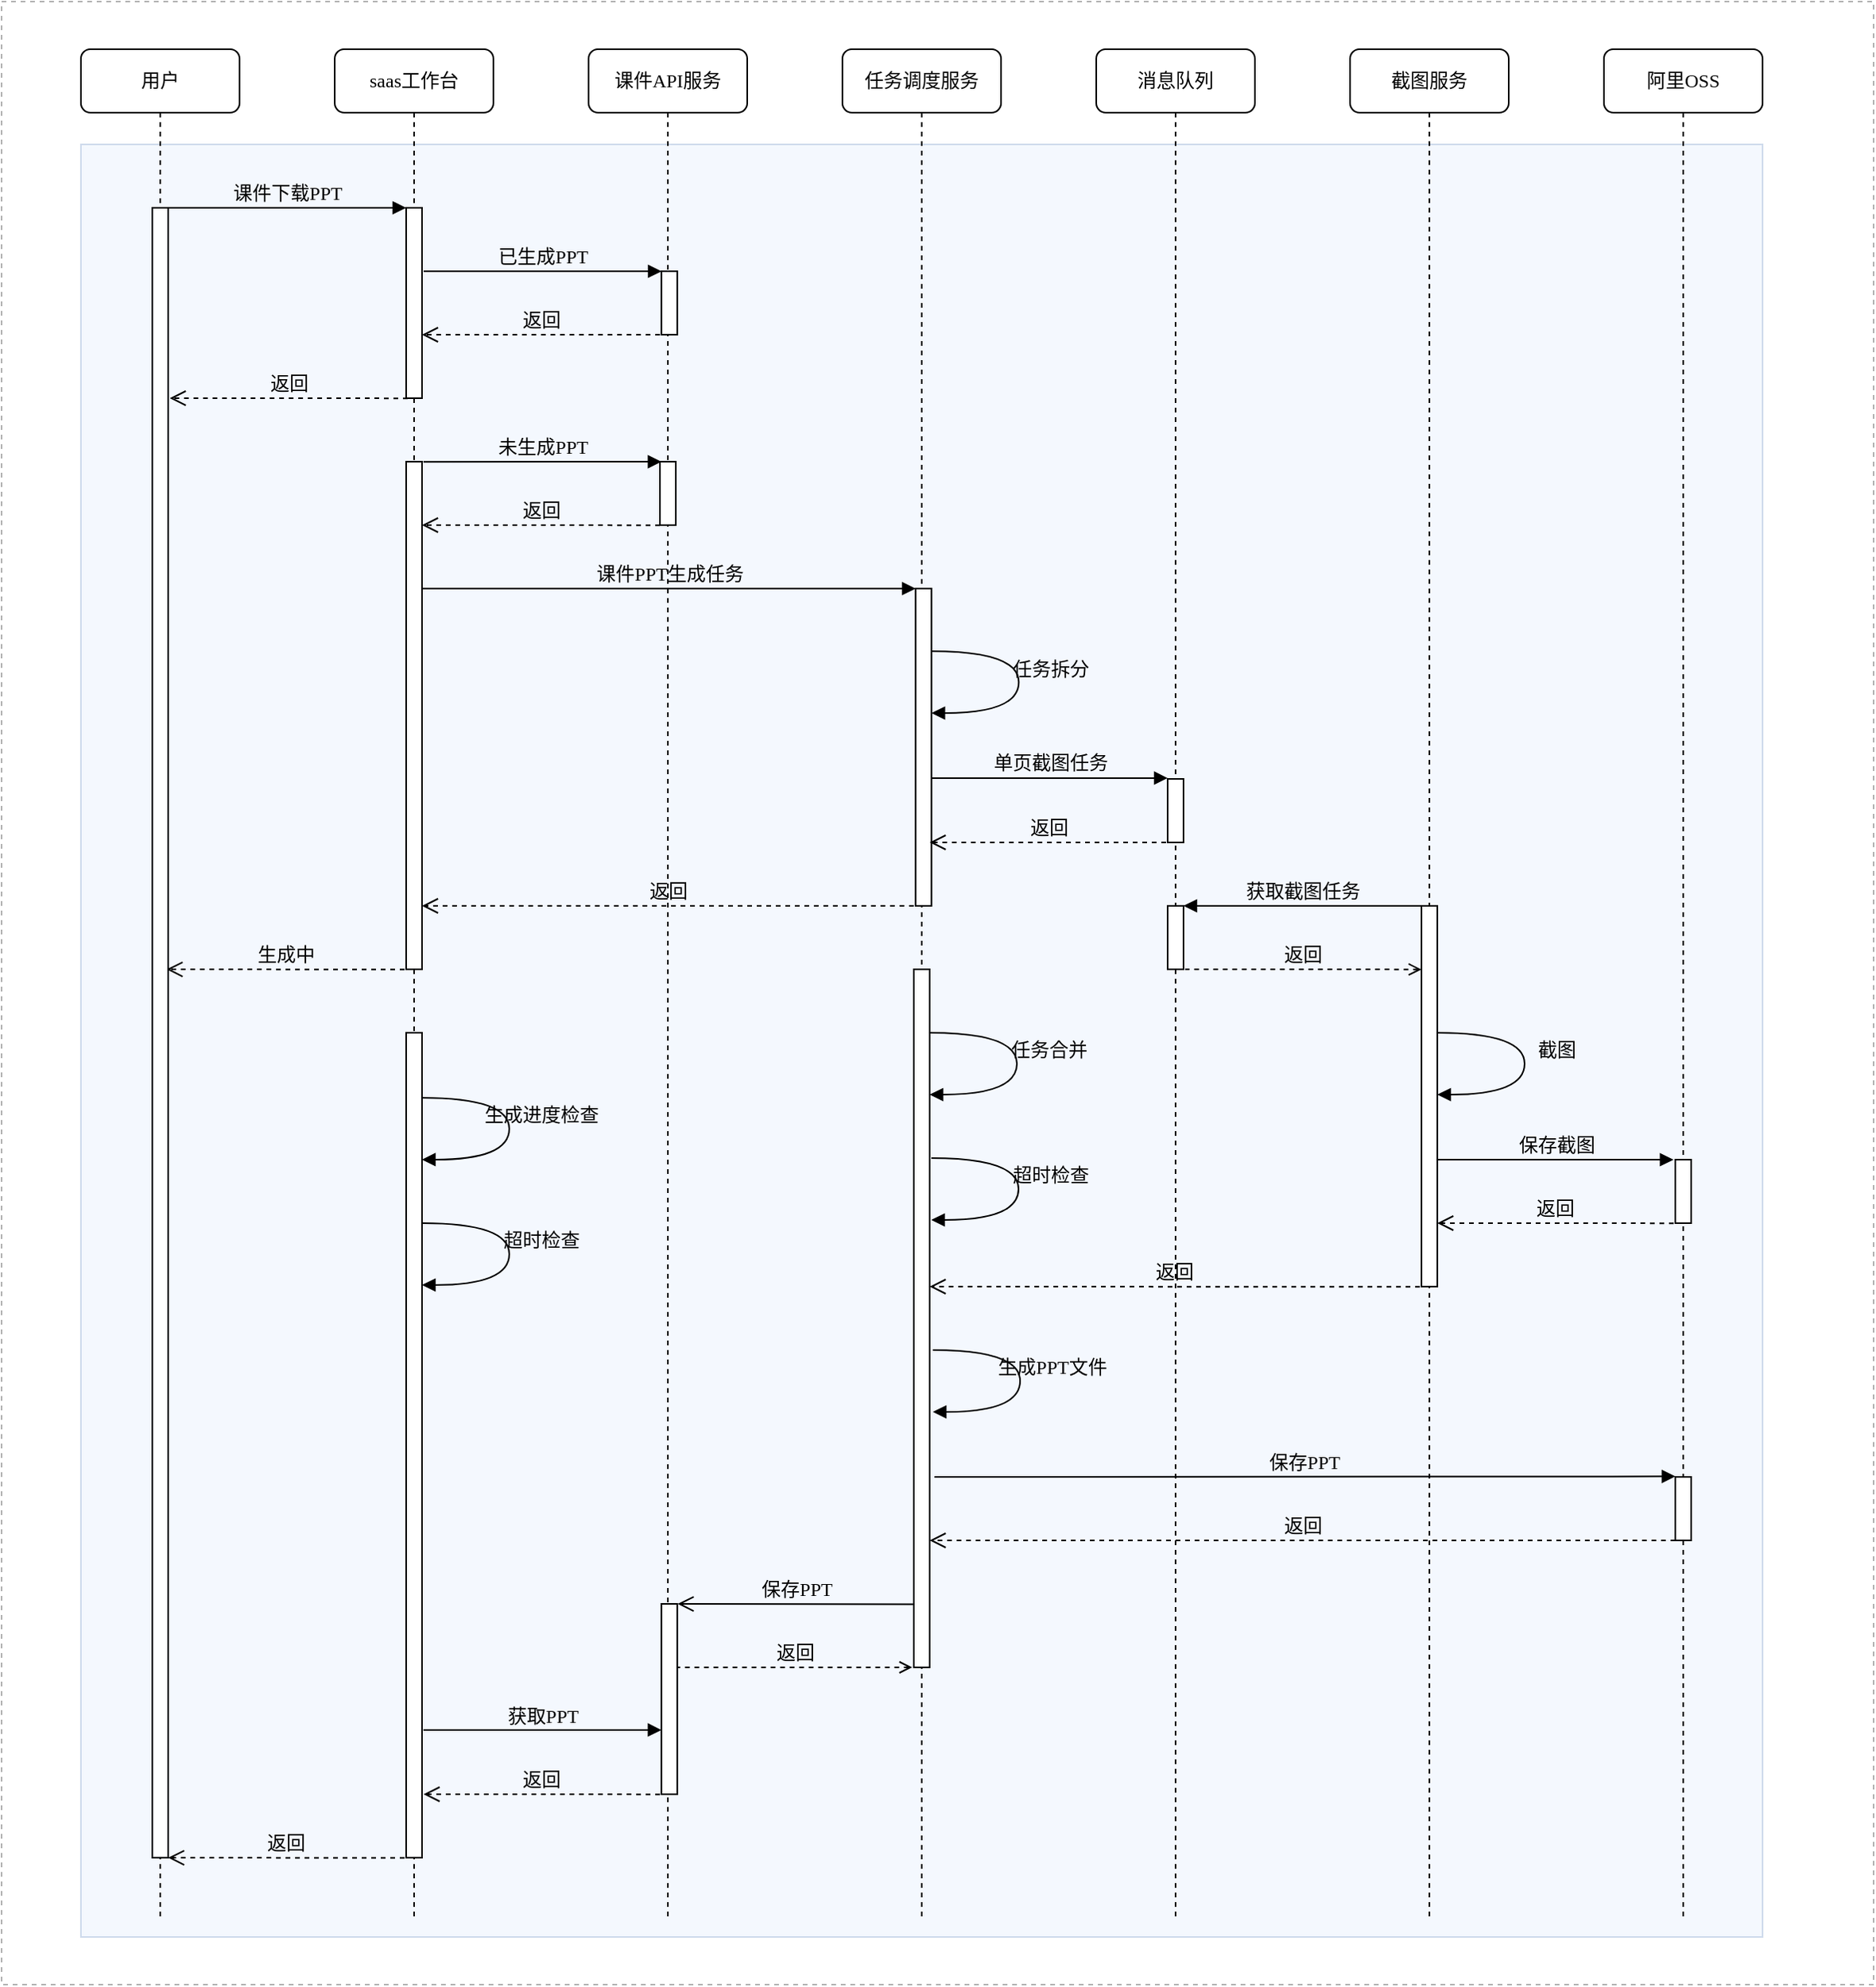 <mxfile version="24.0.4" type="github">
  <diagram name="第 1 页" id="GcDCPGvoP4L_9R7vlP1d">
    <mxGraphModel dx="840" dy="496" grid="1" gridSize="10" guides="1" tooltips="1" connect="1" arrows="1" fold="1" page="1" pageScale="1" pageWidth="827" pageHeight="1169" math="0" shadow="0">
      <root>
        <mxCell id="0" />
        <mxCell id="1" parent="0" />
        <mxCell id="blYR4sCcMmHHItJsjOj6-1" value="" style="rounded=0;whiteSpace=wrap;html=1;dashed=1;opacity=30;" vertex="1" parent="1">
          <mxGeometry x="30" y="50" width="1180" height="1250" as="geometry" />
        </mxCell>
        <mxCell id="blYR4sCcMmHHItJsjOj6-72" value="" style="rounded=0;whiteSpace=wrap;html=1;fillColor=#dae8fc;strokeColor=#6c8ebf;opacity=30;" vertex="1" parent="1">
          <mxGeometry x="80" y="140" width="1060" height="1130" as="geometry" />
        </mxCell>
        <mxCell id="blYR4sCcMmHHItJsjOj6-2" value="阿里OSS" style="shape=umlLifeline;perimeter=lifelinePerimeter;whiteSpace=wrap;html=1;container=1;collapsible=0;recursiveResize=0;outlineConnect=0;rounded=1;shadow=0;comic=0;labelBackgroundColor=none;strokeWidth=1;fontFamily=Verdana;fontSize=12;align=center;" vertex="1" parent="1">
          <mxGeometry x="1040" y="80" width="100" height="1180" as="geometry" />
        </mxCell>
        <mxCell id="blYR4sCcMmHHItJsjOj6-54" value="保存截图" style="html=1;verticalAlign=bottom;endArrow=block;labelBackgroundColor=none;fontFamily=Verdana;fontSize=12;edgeStyle=elbowEdgeStyle;elbow=vertical;" edge="1" parent="blYR4sCcMmHHItJsjOj6-2">
          <mxGeometry x="-0.002" relative="1" as="geometry">
            <mxPoint x="-105" y="700" as="sourcePoint" />
            <Array as="points">
              <mxPoint x="-50" y="700" />
              <mxPoint x="-40" y="760" />
              <mxPoint y="770" />
              <mxPoint x="-20" y="730" />
              <mxPoint x="-100" y="620" />
            </Array>
            <mxPoint x="43.85" y="700.54" as="targetPoint" />
            <mxPoint as="offset" />
          </mxGeometry>
        </mxCell>
        <mxCell id="blYR4sCcMmHHItJsjOj6-25" value="消息队列" style="shape=umlLifeline;perimeter=lifelinePerimeter;whiteSpace=wrap;html=1;container=1;collapsible=0;recursiveResize=0;outlineConnect=0;rounded=1;shadow=0;comic=0;labelBackgroundColor=none;strokeWidth=1;fontFamily=Verdana;fontSize=12;align=center;" vertex="1" parent="1">
          <mxGeometry x="720" y="80" width="100" height="1180" as="geometry" />
        </mxCell>
        <mxCell id="blYR4sCcMmHHItJsjOj6-19" value="" style="html=1;points=[];perimeter=orthogonalPerimeter;rounded=0;shadow=0;comic=0;labelBackgroundColor=none;strokeWidth=1;fontFamily=Verdana;fontSize=12;align=center;" vertex="1" parent="blYR4sCcMmHHItJsjOj6-25">
          <mxGeometry x="45" y="460" width="10" height="40" as="geometry" />
        </mxCell>
        <mxCell id="blYR4sCcMmHHItJsjOj6-60" value="保存PPT" style="html=1;verticalAlign=bottom;endArrow=block;labelBackgroundColor=none;fontFamily=Verdana;fontSize=12;edgeStyle=elbowEdgeStyle;elbow=vertical;" edge="1" parent="blYR4sCcMmHHItJsjOj6-25">
          <mxGeometry x="-0.002" relative="1" as="geometry">
            <mxPoint x="-102" y="900" as="sourcePoint" />
            <Array as="points">
              <mxPoint x="-48.85" y="899.66" />
              <mxPoint x="-38.85" y="959.66" />
              <mxPoint x="1.15" y="969.66" />
              <mxPoint x="-18.85" y="929.66" />
              <mxPoint x="-98.85" y="819.66" />
            </Array>
            <mxPoint x="365" y="900" as="targetPoint" />
            <mxPoint as="offset" />
          </mxGeometry>
        </mxCell>
        <mxCell id="blYR4sCcMmHHItJsjOj6-4" value="截图服务" style="shape=umlLifeline;perimeter=lifelinePerimeter;whiteSpace=wrap;html=1;container=1;collapsible=0;recursiveResize=0;outlineConnect=0;rounded=1;shadow=0;comic=0;labelBackgroundColor=none;strokeWidth=1;fontFamily=Verdana;fontSize=12;align=center;" vertex="1" parent="1">
          <mxGeometry x="880" y="80" width="100" height="1180" as="geometry" />
        </mxCell>
        <mxCell id="blYR4sCcMmHHItJsjOj6-44" value="返回" style="html=1;verticalAlign=bottom;endArrow=open;dashed=1;endSize=8;labelBackgroundColor=none;fontFamily=Verdana;fontSize=12;edgeStyle=elbowEdgeStyle;elbow=vertical;" edge="1" parent="blYR4sCcMmHHItJsjOj6-4">
          <mxGeometry x="0.003" relative="1" as="geometry">
            <mxPoint x="-585" y="180" as="targetPoint" />
            <Array as="points" />
            <mxPoint x="-435" y="180" as="sourcePoint" />
            <mxPoint as="offset" />
          </mxGeometry>
        </mxCell>
        <mxCell id="blYR4sCcMmHHItJsjOj6-45" value="返回" style="html=1;verticalAlign=bottom;endArrow=open;dashed=1;endSize=8;labelBackgroundColor=none;fontFamily=Verdana;fontSize=12;edgeStyle=elbowEdgeStyle;elbow=vertical;" edge="1" parent="blYR4sCcMmHHItJsjOj6-4">
          <mxGeometry x="0.003" relative="1" as="geometry">
            <mxPoint x="-744" y="220.07" as="targetPoint" />
            <Array as="points" />
            <mxPoint x="-594" y="220.07" as="sourcePoint" />
            <mxPoint as="offset" />
          </mxGeometry>
        </mxCell>
        <mxCell id="blYR4sCcMmHHItJsjOj6-51" value="生成中" style="html=1;verticalAlign=bottom;endArrow=open;dashed=1;endSize=8;labelBackgroundColor=none;fontFamily=Verdana;fontSize=12;edgeStyle=elbowEdgeStyle;elbow=vertical;" edge="1" parent="blYR4sCcMmHHItJsjOj6-4">
          <mxGeometry x="0.003" relative="1" as="geometry">
            <mxPoint x="-746" y="580.14" as="targetPoint" />
            <Array as="points" />
            <mxPoint x="-596" y="580.14" as="sourcePoint" />
            <mxPoint as="offset" />
          </mxGeometry>
        </mxCell>
        <mxCell id="blYR4sCcMmHHItJsjOj6-26" value="" style="html=1;points=[];perimeter=orthogonalPerimeter;rounded=0;shadow=0;comic=0;labelBackgroundColor=none;strokeWidth=1;fontFamily=Verdana;fontSize=12;align=center;" vertex="1" parent="blYR4sCcMmHHItJsjOj6-4">
          <mxGeometry x="45" y="540" width="10" height="240" as="geometry" />
        </mxCell>
        <mxCell id="blYR4sCcMmHHItJsjOj6-35" value="获取截图任务" style="html=1;verticalAlign=bottom;endArrow=none;labelBackgroundColor=none;fontFamily=Verdana;fontSize=12;edgeStyle=elbowEdgeStyle;elbow=vertical;entryX=-0.209;entryY=0;entryDx=0;entryDy=0;entryPerimeter=0;startArrow=block;startFill=1;endFill=0;" edge="1" parent="blYR4sCcMmHHItJsjOj6-4">
          <mxGeometry x="-0.002" relative="1" as="geometry">
            <mxPoint x="-105" y="540" as="sourcePoint" />
            <Array as="points">
              <mxPoint x="-48.41" y="540" />
              <mxPoint x="-38.41" y="600" />
              <mxPoint x="1.59" y="610" />
              <mxPoint x="-18.41" y="570" />
              <mxPoint x="-98.41" y="460" />
            </Array>
            <mxPoint x="45" y="540" as="targetPoint" />
            <mxPoint as="offset" />
          </mxGeometry>
        </mxCell>
        <mxCell id="blYR4sCcMmHHItJsjOj6-53" value="返回" style="html=1;verticalAlign=bottom;endArrow=none;dashed=1;endSize=8;labelBackgroundColor=none;fontFamily=Verdana;fontSize=12;edgeStyle=elbowEdgeStyle;elbow=vertical;entryX=1.146;entryY=0.797;entryDx=0;entryDy=0;entryPerimeter=0;startArrow=open;startFill=0;endFill=0;" edge="1" parent="blYR4sCcMmHHItJsjOj6-4">
          <mxGeometry x="0.003" relative="1" as="geometry">
            <mxPoint x="-104" y="580.07" as="targetPoint" />
            <Array as="points" />
            <mxPoint x="45" y="580.07" as="sourcePoint" />
            <mxPoint as="offset" />
          </mxGeometry>
        </mxCell>
        <mxCell id="blYR4sCcMmHHItJsjOj6-34" value="截图" style="html=1;verticalAlign=bottom;endArrow=block;labelBackgroundColor=none;fontFamily=Verdana;fontSize=12;elbow=vertical;edgeStyle=orthogonalEdgeStyle;curved=1;exitX=1.038;exitY=0.345;exitPerimeter=0;entryX=1.027;entryY=0.831;entryDx=0;entryDy=0;entryPerimeter=0;" edge="1" parent="blYR4sCcMmHHItJsjOj6-4">
          <mxGeometry x="0.007" y="20" relative="1" as="geometry">
            <mxPoint x="55" y="620" as="sourcePoint" />
            <mxPoint x="55" y="659" as="targetPoint" />
            <Array as="points">
              <mxPoint x="110" y="620" />
              <mxPoint x="110" y="659" />
            </Array>
            <mxPoint as="offset" />
          </mxGeometry>
        </mxCell>
        <mxCell id="blYR4sCcMmHHItJsjOj6-55" value="返回" style="html=1;verticalAlign=bottom;endArrow=open;dashed=1;endSize=8;labelBackgroundColor=none;fontFamily=Verdana;fontSize=12;edgeStyle=elbowEdgeStyle;elbow=vertical;entryX=1.146;entryY=0.797;entryDx=0;entryDy=0;entryPerimeter=0;" edge="1" parent="blYR4sCcMmHHItJsjOj6-4">
          <mxGeometry x="0.003" relative="1" as="geometry">
            <mxPoint x="55" y="740.07" as="targetPoint" />
            <Array as="points" />
            <mxPoint x="204" y="740.07" as="sourcePoint" />
            <mxPoint as="offset" />
          </mxGeometry>
        </mxCell>
        <mxCell id="blYR4sCcMmHHItJsjOj6-52" value="" style="html=1;points=[];perimeter=orthogonalPerimeter;rounded=0;shadow=0;comic=0;labelBackgroundColor=none;strokeWidth=1;fontFamily=Verdana;fontSize=12;align=center;" vertex="1" parent="blYR4sCcMmHHItJsjOj6-4">
          <mxGeometry x="-115" y="540" width="10" height="40" as="geometry" />
        </mxCell>
        <mxCell id="blYR4sCcMmHHItJsjOj6-3" value="" style="html=1;points=[];perimeter=orthogonalPerimeter;rounded=0;shadow=0;comic=0;labelBackgroundColor=none;strokeWidth=1;fontFamily=Verdana;fontSize=12;align=center;" vertex="1" parent="blYR4sCcMmHHItJsjOj6-4">
          <mxGeometry x="205" y="700" width="10" height="40" as="geometry" />
        </mxCell>
        <mxCell id="blYR4sCcMmHHItJsjOj6-7" value="saas工作台" style="shape=umlLifeline;perimeter=lifelinePerimeter;whiteSpace=wrap;html=1;container=1;collapsible=0;recursiveResize=0;outlineConnect=0;rounded=1;shadow=0;comic=0;labelBackgroundColor=none;strokeWidth=1;fontFamily=Verdana;fontSize=12;align=center;" vertex="1" parent="1">
          <mxGeometry x="240" y="80" width="100" height="1180" as="geometry" />
        </mxCell>
        <mxCell id="blYR4sCcMmHHItJsjOj6-8" value="" style="html=1;points=[];perimeter=orthogonalPerimeter;rounded=0;shadow=0;comic=0;labelBackgroundColor=none;strokeWidth=1;fontFamily=Verdana;fontSize=12;align=center;" vertex="1" parent="blYR4sCcMmHHItJsjOj6-7">
          <mxGeometry x="45" y="100" width="10" height="120" as="geometry" />
        </mxCell>
        <mxCell id="blYR4sCcMmHHItJsjOj6-46" value="" style="html=1;points=[];perimeter=orthogonalPerimeter;rounded=0;shadow=0;comic=0;labelBackgroundColor=none;strokeWidth=1;fontFamily=Verdana;fontSize=12;align=center;" vertex="1" parent="blYR4sCcMmHHItJsjOj6-7">
          <mxGeometry x="45" y="260" width="10" height="320" as="geometry" />
        </mxCell>
        <mxCell id="blYR4sCcMmHHItJsjOj6-63" value="" style="html=1;points=[];perimeter=orthogonalPerimeter;rounded=0;shadow=0;comic=0;labelBackgroundColor=none;strokeWidth=1;fontFamily=Verdana;fontSize=12;align=center;" vertex="1" parent="blYR4sCcMmHHItJsjOj6-7">
          <mxGeometry x="45" y="620" width="10" height="520" as="geometry" />
        </mxCell>
        <mxCell id="blYR4sCcMmHHItJsjOj6-10" value="课件API服务" style="shape=umlLifeline;perimeter=lifelinePerimeter;whiteSpace=wrap;html=1;container=1;collapsible=0;recursiveResize=0;outlineConnect=0;rounded=1;shadow=0;comic=0;labelBackgroundColor=none;strokeWidth=1;fontFamily=Verdana;fontSize=12;align=center;" vertex="1" parent="1">
          <mxGeometry x="400" y="80" width="100" height="1180" as="geometry" />
        </mxCell>
        <mxCell id="blYR4sCcMmHHItJsjOj6-11" value="" style="html=1;points=[];perimeter=orthogonalPerimeter;rounded=0;shadow=0;comic=0;labelBackgroundColor=none;strokeWidth=1;fontFamily=Verdana;fontSize=12;align=center;" vertex="1" parent="blYR4sCcMmHHItJsjOj6-10">
          <mxGeometry x="45.89" y="140" width="10" height="40" as="geometry" />
        </mxCell>
        <mxCell id="blYR4sCcMmHHItJsjOj6-40" value="已生成PPT" style="html=1;verticalAlign=bottom;endArrow=block;entryX=0;entryY=0;labelBackgroundColor=none;fontFamily=Verdana;fontSize=12;edgeStyle=elbowEdgeStyle;elbow=vertical;" edge="1" parent="blYR4sCcMmHHItJsjOj6-10">
          <mxGeometry relative="1" as="geometry">
            <mxPoint x="-104" y="140" as="sourcePoint" />
            <mxPoint x="46" y="140" as="targetPoint" />
          </mxGeometry>
        </mxCell>
        <mxCell id="blYR4sCcMmHHItJsjOj6-47" value="未生成PPT" style="html=1;verticalAlign=bottom;endArrow=block;entryX=0;entryY=0;labelBackgroundColor=none;fontFamily=Verdana;fontSize=12;edgeStyle=elbowEdgeStyle;elbow=vertical;" edge="1" parent="blYR4sCcMmHHItJsjOj6-10">
          <mxGeometry relative="1" as="geometry">
            <mxPoint x="-104.11" y="260.07" as="sourcePoint" />
            <mxPoint x="45.89" y="260.07" as="targetPoint" />
          </mxGeometry>
        </mxCell>
        <mxCell id="blYR4sCcMmHHItJsjOj6-48" value="" style="html=1;points=[];perimeter=orthogonalPerimeter;rounded=0;shadow=0;comic=0;labelBackgroundColor=none;strokeWidth=1;fontFamily=Verdana;fontSize=12;align=center;" vertex="1" parent="blYR4sCcMmHHItJsjOj6-10">
          <mxGeometry x="45" y="260" width="10" height="40" as="geometry" />
        </mxCell>
        <mxCell id="blYR4sCcMmHHItJsjOj6-68" value="返回" style="html=1;verticalAlign=bottom;endArrow=none;dashed=1;endSize=8;labelBackgroundColor=none;fontFamily=Verdana;fontSize=12;edgeStyle=elbowEdgeStyle;elbow=vertical;entryX=1.146;entryY=0.797;entryDx=0;entryDy=0;entryPerimeter=0;startArrow=open;startFill=0;endFill=0;" edge="1" parent="blYR4sCcMmHHItJsjOj6-10">
          <mxGeometry x="0.003" relative="1" as="geometry">
            <mxPoint x="55" y="1020.0" as="targetPoint" />
            <Array as="points" />
            <mxPoint x="204" y="1020.0" as="sourcePoint" />
            <mxPoint as="offset" />
          </mxGeometry>
        </mxCell>
        <mxCell id="blYR4sCcMmHHItJsjOj6-70" value="返回" style="html=1;verticalAlign=bottom;endArrow=open;dashed=1;endSize=8;labelBackgroundColor=none;fontFamily=Verdana;fontSize=12;edgeStyle=elbowEdgeStyle;elbow=vertical;entryX=1.146;entryY=0.797;entryDx=0;entryDy=0;entryPerimeter=0;startArrow=none;startFill=0;endFill=0;" edge="1" parent="blYR4sCcMmHHItJsjOj6-10">
          <mxGeometry x="0.003" relative="1" as="geometry">
            <mxPoint x="-104" y="1100.07" as="targetPoint" />
            <Array as="points" />
            <mxPoint x="45" y="1100.07" as="sourcePoint" />
            <mxPoint as="offset" />
          </mxGeometry>
        </mxCell>
        <mxCell id="blYR4sCcMmHHItJsjOj6-13" value="任务调度服务" style="shape=umlLifeline;perimeter=lifelinePerimeter;whiteSpace=wrap;html=1;container=1;collapsible=0;recursiveResize=0;outlineConnect=0;rounded=1;shadow=0;comic=0;labelBackgroundColor=none;strokeWidth=1;fontFamily=Verdana;fontSize=12;align=center;" vertex="1" parent="1">
          <mxGeometry x="560" y="80" width="100" height="1180" as="geometry" />
        </mxCell>
        <mxCell id="blYR4sCcMmHHItJsjOj6-15" value="任务拆分" style="html=1;verticalAlign=bottom;endArrow=block;labelBackgroundColor=none;fontFamily=Verdana;fontSize=12;elbow=vertical;edgeStyle=orthogonalEdgeStyle;curved=1;exitX=1.038;exitY=0.345;exitPerimeter=0;entryX=1.027;entryY=0.831;entryDx=0;entryDy=0;entryPerimeter=0;" edge="1" parent="blYR4sCcMmHHItJsjOj6-13">
          <mxGeometry x="0.007" y="20" relative="1" as="geometry">
            <mxPoint x="56.15" y="379.5" as="sourcePoint" />
            <mxPoint x="56.15" y="418.5" as="targetPoint" />
            <Array as="points">
              <mxPoint x="111.15" y="379.5" />
              <mxPoint x="111.15" y="418.5" />
            </Array>
            <mxPoint as="offset" />
          </mxGeometry>
        </mxCell>
        <mxCell id="blYR4sCcMmHHItJsjOj6-16" value="" style="html=1;points=[];perimeter=orthogonalPerimeter;rounded=0;shadow=0;comic=0;labelBackgroundColor=none;strokeWidth=1;fontFamily=Verdana;fontSize=12;align=center;" vertex="1" parent="blYR4sCcMmHHItJsjOj6-13">
          <mxGeometry x="46.15" y="340" width="10" height="200" as="geometry" />
        </mxCell>
        <mxCell id="blYR4sCcMmHHItJsjOj6-17" value="课件PPT生成任务" style="html=1;verticalAlign=bottom;endArrow=block;labelBackgroundColor=none;fontFamily=Verdana;fontSize=12;edgeStyle=elbowEdgeStyle;elbow=vertical;" edge="1" parent="blYR4sCcMmHHItJsjOj6-13" target="blYR4sCcMmHHItJsjOj6-16">
          <mxGeometry x="-0.002" relative="1" as="geometry">
            <mxPoint x="-265" y="340" as="sourcePoint" />
            <Array as="points">
              <mxPoint x="-47.85" y="340" />
              <mxPoint x="-37.85" y="400" />
              <mxPoint x="2.15" y="410" />
              <mxPoint x="-17.85" y="370" />
              <mxPoint x="-97.85" y="260" />
            </Array>
            <mxPoint as="offset" />
            <mxPoint x="47.15" y="340" as="targetPoint" />
          </mxGeometry>
        </mxCell>
        <mxCell id="blYR4sCcMmHHItJsjOj6-18" value="单页截图任务" style="html=1;verticalAlign=bottom;endArrow=block;labelBackgroundColor=none;fontFamily=Verdana;fontSize=12;edgeStyle=elbowEdgeStyle;elbow=vertical;" edge="1" parent="blYR4sCcMmHHItJsjOj6-13">
          <mxGeometry x="-0.002" relative="1" as="geometry">
            <mxPoint x="56.15" y="459.46" as="sourcePoint" />
            <Array as="points">
              <mxPoint x="111.15" y="459.46" />
              <mxPoint x="121.15" y="519.46" />
              <mxPoint x="161.15" y="529.46" />
              <mxPoint x="141.15" y="489.46" />
              <mxPoint x="61.15" y="379.46" />
            </Array>
            <mxPoint x="205" y="460" as="targetPoint" />
            <mxPoint as="offset" />
          </mxGeometry>
        </mxCell>
        <mxCell id="blYR4sCcMmHHItJsjOj6-20" value="返回" style="html=1;verticalAlign=bottom;endArrow=open;dashed=1;endSize=8;labelBackgroundColor=none;fontFamily=Verdana;fontSize=12;edgeStyle=elbowEdgeStyle;elbow=vertical;entryX=1.146;entryY=0.797;entryDx=0;entryDy=0;entryPerimeter=0;" edge="1" parent="blYR4sCcMmHHItJsjOj6-13">
          <mxGeometry x="0.003" relative="1" as="geometry">
            <mxPoint x="55" y="500" as="targetPoint" />
            <Array as="points" />
            <mxPoint x="204" y="500" as="sourcePoint" />
            <mxPoint as="offset" />
          </mxGeometry>
        </mxCell>
        <mxCell id="blYR4sCcMmHHItJsjOj6-67" value="保存PPT" style="html=1;verticalAlign=bottom;endArrow=open;endSize=8;labelBackgroundColor=none;fontFamily=Verdana;fontSize=12;edgeStyle=elbowEdgeStyle;elbow=vertical;" edge="1" parent="blYR4sCcMmHHItJsjOj6-13">
          <mxGeometry x="0.003" relative="1" as="geometry">
            <mxPoint x="-103.85" y="980.21" as="targetPoint" />
            <Array as="points" />
            <mxPoint x="46.15" y="980.21" as="sourcePoint" />
            <mxPoint as="offset" />
          </mxGeometry>
        </mxCell>
        <mxCell id="blYR4sCcMmHHItJsjOj6-23" value="用户" style="shape=umlLifeline;perimeter=lifelinePerimeter;whiteSpace=wrap;html=1;container=1;collapsible=0;recursiveResize=0;outlineConnect=0;rounded=1;shadow=0;comic=0;labelBackgroundColor=none;strokeWidth=1;fontFamily=Verdana;fontSize=12;align=center;" vertex="1" parent="1">
          <mxGeometry x="80" y="80" width="100" height="1180" as="geometry" />
        </mxCell>
        <mxCell id="blYR4sCcMmHHItJsjOj6-24" value="" style="html=1;points=[];perimeter=orthogonalPerimeter;rounded=0;shadow=0;comic=0;labelBackgroundColor=none;strokeWidth=1;fontFamily=Verdana;fontSize=12;align=center;" vertex="1" parent="blYR4sCcMmHHItJsjOj6-23">
          <mxGeometry x="45" y="100" width="10" height="1040" as="geometry" />
        </mxCell>
        <mxCell id="blYR4sCcMmHHItJsjOj6-27" value="课件下载PPT" style="html=1;verticalAlign=bottom;endArrow=block;entryX=0;entryY=0;labelBackgroundColor=none;fontFamily=Verdana;fontSize=12;edgeStyle=elbowEdgeStyle;elbow=vertical;" edge="1" parent="1" source="blYR4sCcMmHHItJsjOj6-24" target="blYR4sCcMmHHItJsjOj6-8">
          <mxGeometry relative="1" as="geometry">
            <mxPoint x="220" y="190" as="sourcePoint" />
          </mxGeometry>
        </mxCell>
        <mxCell id="blYR4sCcMmHHItJsjOj6-42" value="返回" style="html=1;verticalAlign=bottom;endArrow=open;dashed=1;endSize=8;labelBackgroundColor=none;fontFamily=Verdana;fontSize=12;edgeStyle=elbowEdgeStyle;elbow=vertical;" edge="1" parent="1">
          <mxGeometry x="0.003" relative="1" as="geometry">
            <mxPoint x="295" y="380.08" as="targetPoint" />
            <Array as="points" />
            <mxPoint x="445" y="380.08" as="sourcePoint" />
            <mxPoint as="offset" />
          </mxGeometry>
        </mxCell>
        <mxCell id="blYR4sCcMmHHItJsjOj6-49" value="返回" style="html=1;verticalAlign=bottom;endArrow=open;dashed=1;endSize=8;labelBackgroundColor=none;fontFamily=Verdana;fontSize=12;edgeStyle=elbowEdgeStyle;elbow=vertical;" edge="1" parent="1">
          <mxGeometry x="0.003" relative="1" as="geometry">
            <mxPoint x="295" y="620" as="targetPoint" />
            <Array as="points" />
            <mxPoint x="605" y="620" as="sourcePoint" />
            <mxPoint as="offset" />
          </mxGeometry>
        </mxCell>
        <mxCell id="blYR4sCcMmHHItJsjOj6-56" value="返回" style="html=1;verticalAlign=bottom;endArrow=open;dashed=1;endSize=8;labelBackgroundColor=none;fontFamily=Verdana;fontSize=12;edgeStyle=elbowEdgeStyle;elbow=vertical;entryX=1.146;entryY=0.797;entryDx=0;entryDy=0;entryPerimeter=0;" edge="1" parent="1">
          <mxGeometry x="0.003" relative="1" as="geometry">
            <mxPoint x="615" y="860" as="targetPoint" />
            <Array as="points" />
            <mxPoint x="924" y="860.14" as="sourcePoint" />
            <mxPoint as="offset" />
          </mxGeometry>
        </mxCell>
        <mxCell id="blYR4sCcMmHHItJsjOj6-57" value="任务合并" style="html=1;verticalAlign=bottom;endArrow=block;labelBackgroundColor=none;fontFamily=Verdana;fontSize=12;elbow=vertical;edgeStyle=orthogonalEdgeStyle;curved=1;exitX=1.038;exitY=0.345;exitPerimeter=0;entryX=1.027;entryY=0.831;entryDx=0;entryDy=0;entryPerimeter=0;" edge="1" parent="1">
          <mxGeometry x="0.007" y="20" relative="1" as="geometry">
            <mxPoint x="615" y="700" as="sourcePoint" />
            <mxPoint x="615" y="739" as="targetPoint" />
            <Array as="points">
              <mxPoint x="670" y="700" />
              <mxPoint x="670" y="739" />
            </Array>
            <mxPoint as="offset" />
          </mxGeometry>
        </mxCell>
        <mxCell id="blYR4sCcMmHHItJsjOj6-58" value="超时检查" style="html=1;verticalAlign=bottom;endArrow=block;labelBackgroundColor=none;fontFamily=Verdana;fontSize=12;elbow=vertical;edgeStyle=orthogonalEdgeStyle;curved=1;exitX=1.038;exitY=0.345;exitPerimeter=0;entryX=1.027;entryY=0.831;entryDx=0;entryDy=0;entryPerimeter=0;" edge="1" parent="1">
          <mxGeometry x="0.007" y="20" relative="1" as="geometry">
            <mxPoint x="616" y="779" as="sourcePoint" />
            <mxPoint x="616" y="818" as="targetPoint" />
            <Array as="points">
              <mxPoint x="671" y="779" />
              <mxPoint x="671" y="818" />
            </Array>
            <mxPoint as="offset" />
          </mxGeometry>
        </mxCell>
        <mxCell id="blYR4sCcMmHHItJsjOj6-59" value="生成PPT文件" style="html=1;verticalAlign=bottom;endArrow=block;labelBackgroundColor=none;fontFamily=Verdana;fontSize=12;elbow=vertical;edgeStyle=orthogonalEdgeStyle;curved=1;exitX=1.038;exitY=0.345;exitPerimeter=0;entryX=1.027;entryY=0.831;entryDx=0;entryDy=0;entryPerimeter=0;" edge="1" parent="1">
          <mxGeometry x="0.007" y="20" relative="1" as="geometry">
            <mxPoint x="617" y="900" as="sourcePoint" />
            <mxPoint x="617" y="939" as="targetPoint" />
            <Array as="points">
              <mxPoint x="672" y="900" />
              <mxPoint x="672" y="939" />
            </Array>
            <mxPoint as="offset" />
          </mxGeometry>
        </mxCell>
        <mxCell id="blYR4sCcMmHHItJsjOj6-61" value="" style="html=1;points=[];perimeter=orthogonalPerimeter;rounded=0;shadow=0;comic=0;labelBackgroundColor=none;strokeWidth=1;fontFamily=Verdana;fontSize=12;align=center;" vertex="1" parent="1">
          <mxGeometry x="1085" y="980" width="10" height="40" as="geometry" />
        </mxCell>
        <mxCell id="blYR4sCcMmHHItJsjOj6-62" value="返回" style="html=1;verticalAlign=bottom;endArrow=open;dashed=1;endSize=8;labelBackgroundColor=none;fontFamily=Verdana;fontSize=12;edgeStyle=elbowEdgeStyle;elbow=vertical;entryX=1.146;entryY=0.797;entryDx=0;entryDy=0;entryPerimeter=0;" edge="1" parent="1">
          <mxGeometry x="0.003" relative="1" as="geometry">
            <mxPoint x="615" y="1020" as="targetPoint" />
            <Array as="points" />
            <mxPoint x="1085" y="1020" as="sourcePoint" />
            <mxPoint as="offset" />
          </mxGeometry>
        </mxCell>
        <mxCell id="blYR4sCcMmHHItJsjOj6-41" value="生成进度检查" style="html=1;verticalAlign=bottom;endArrow=block;labelBackgroundColor=none;fontFamily=Verdana;fontSize=12;elbow=vertical;edgeStyle=orthogonalEdgeStyle;curved=1;exitX=1.038;exitY=0.345;exitPerimeter=0;entryX=1.027;entryY=0.831;entryDx=0;entryDy=0;entryPerimeter=0;" edge="1" parent="1">
          <mxGeometry x="0.007" y="20" relative="1" as="geometry">
            <mxPoint x="295" y="740.97" as="sourcePoint" />
            <mxPoint x="295" y="779.97" as="targetPoint" />
            <Array as="points">
              <mxPoint x="350" y="740.97" />
              <mxPoint x="350" y="779.97" />
            </Array>
            <mxPoint as="offset" />
          </mxGeometry>
        </mxCell>
        <mxCell id="blYR4sCcMmHHItJsjOj6-64" value="超时检查" style="html=1;verticalAlign=bottom;endArrow=block;labelBackgroundColor=none;fontFamily=Verdana;fontSize=12;elbow=vertical;edgeStyle=orthogonalEdgeStyle;curved=1;exitX=1.038;exitY=0.345;exitPerimeter=0;entryX=1.027;entryY=0.831;entryDx=0;entryDy=0;entryPerimeter=0;" edge="1" parent="1">
          <mxGeometry x="0.007" y="20" relative="1" as="geometry">
            <mxPoint x="295" y="820" as="sourcePoint" />
            <mxPoint x="295" y="859" as="targetPoint" />
            <Array as="points">
              <mxPoint x="350" y="820" />
              <mxPoint x="350" y="859" />
            </Array>
            <mxPoint as="offset" />
          </mxGeometry>
        </mxCell>
        <mxCell id="blYR4sCcMmHHItJsjOj6-66" value="" style="html=1;points=[];perimeter=orthogonalPerimeter;rounded=0;shadow=0;comic=0;labelBackgroundColor=none;strokeWidth=1;fontFamily=Verdana;fontSize=12;align=center;" vertex="1" parent="1">
          <mxGeometry x="605" y="660" width="10" height="440" as="geometry" />
        </mxCell>
        <mxCell id="blYR4sCcMmHHItJsjOj6-12" value="" style="html=1;points=[];perimeter=orthogonalPerimeter;rounded=0;shadow=0;comic=0;labelBackgroundColor=none;strokeWidth=1;fontFamily=Verdana;fontSize=12;align=center;" vertex="1" parent="1">
          <mxGeometry x="445.89" y="1060" width="10" height="120" as="geometry" />
        </mxCell>
        <mxCell id="blYR4sCcMmHHItJsjOj6-69" value="获取PPT" style="html=1;verticalAlign=bottom;endArrow=block;entryX=0;entryY=0;labelBackgroundColor=none;fontFamily=Verdana;fontSize=12;edgeStyle=elbowEdgeStyle;elbow=vertical;" edge="1" parent="1">
          <mxGeometry relative="1" as="geometry">
            <mxPoint x="295.89" y="1139.45" as="sourcePoint" />
            <mxPoint x="445.89" y="1139.45" as="targetPoint" />
          </mxGeometry>
        </mxCell>
        <mxCell id="blYR4sCcMmHHItJsjOj6-71" value="返回" style="html=1;verticalAlign=bottom;endArrow=open;dashed=1;endSize=8;labelBackgroundColor=none;fontFamily=Verdana;fontSize=12;edgeStyle=elbowEdgeStyle;elbow=vertical;entryX=1.146;entryY=0.797;entryDx=0;entryDy=0;entryPerimeter=0;startArrow=none;startFill=0;endFill=0;" edge="1" parent="1">
          <mxGeometry x="0.003" relative="1" as="geometry">
            <mxPoint x="135" y="1220.14" as="targetPoint" />
            <Array as="points" />
            <mxPoint x="284" y="1220.14" as="sourcePoint" />
            <mxPoint as="offset" />
          </mxGeometry>
        </mxCell>
      </root>
    </mxGraphModel>
  </diagram>
</mxfile>
